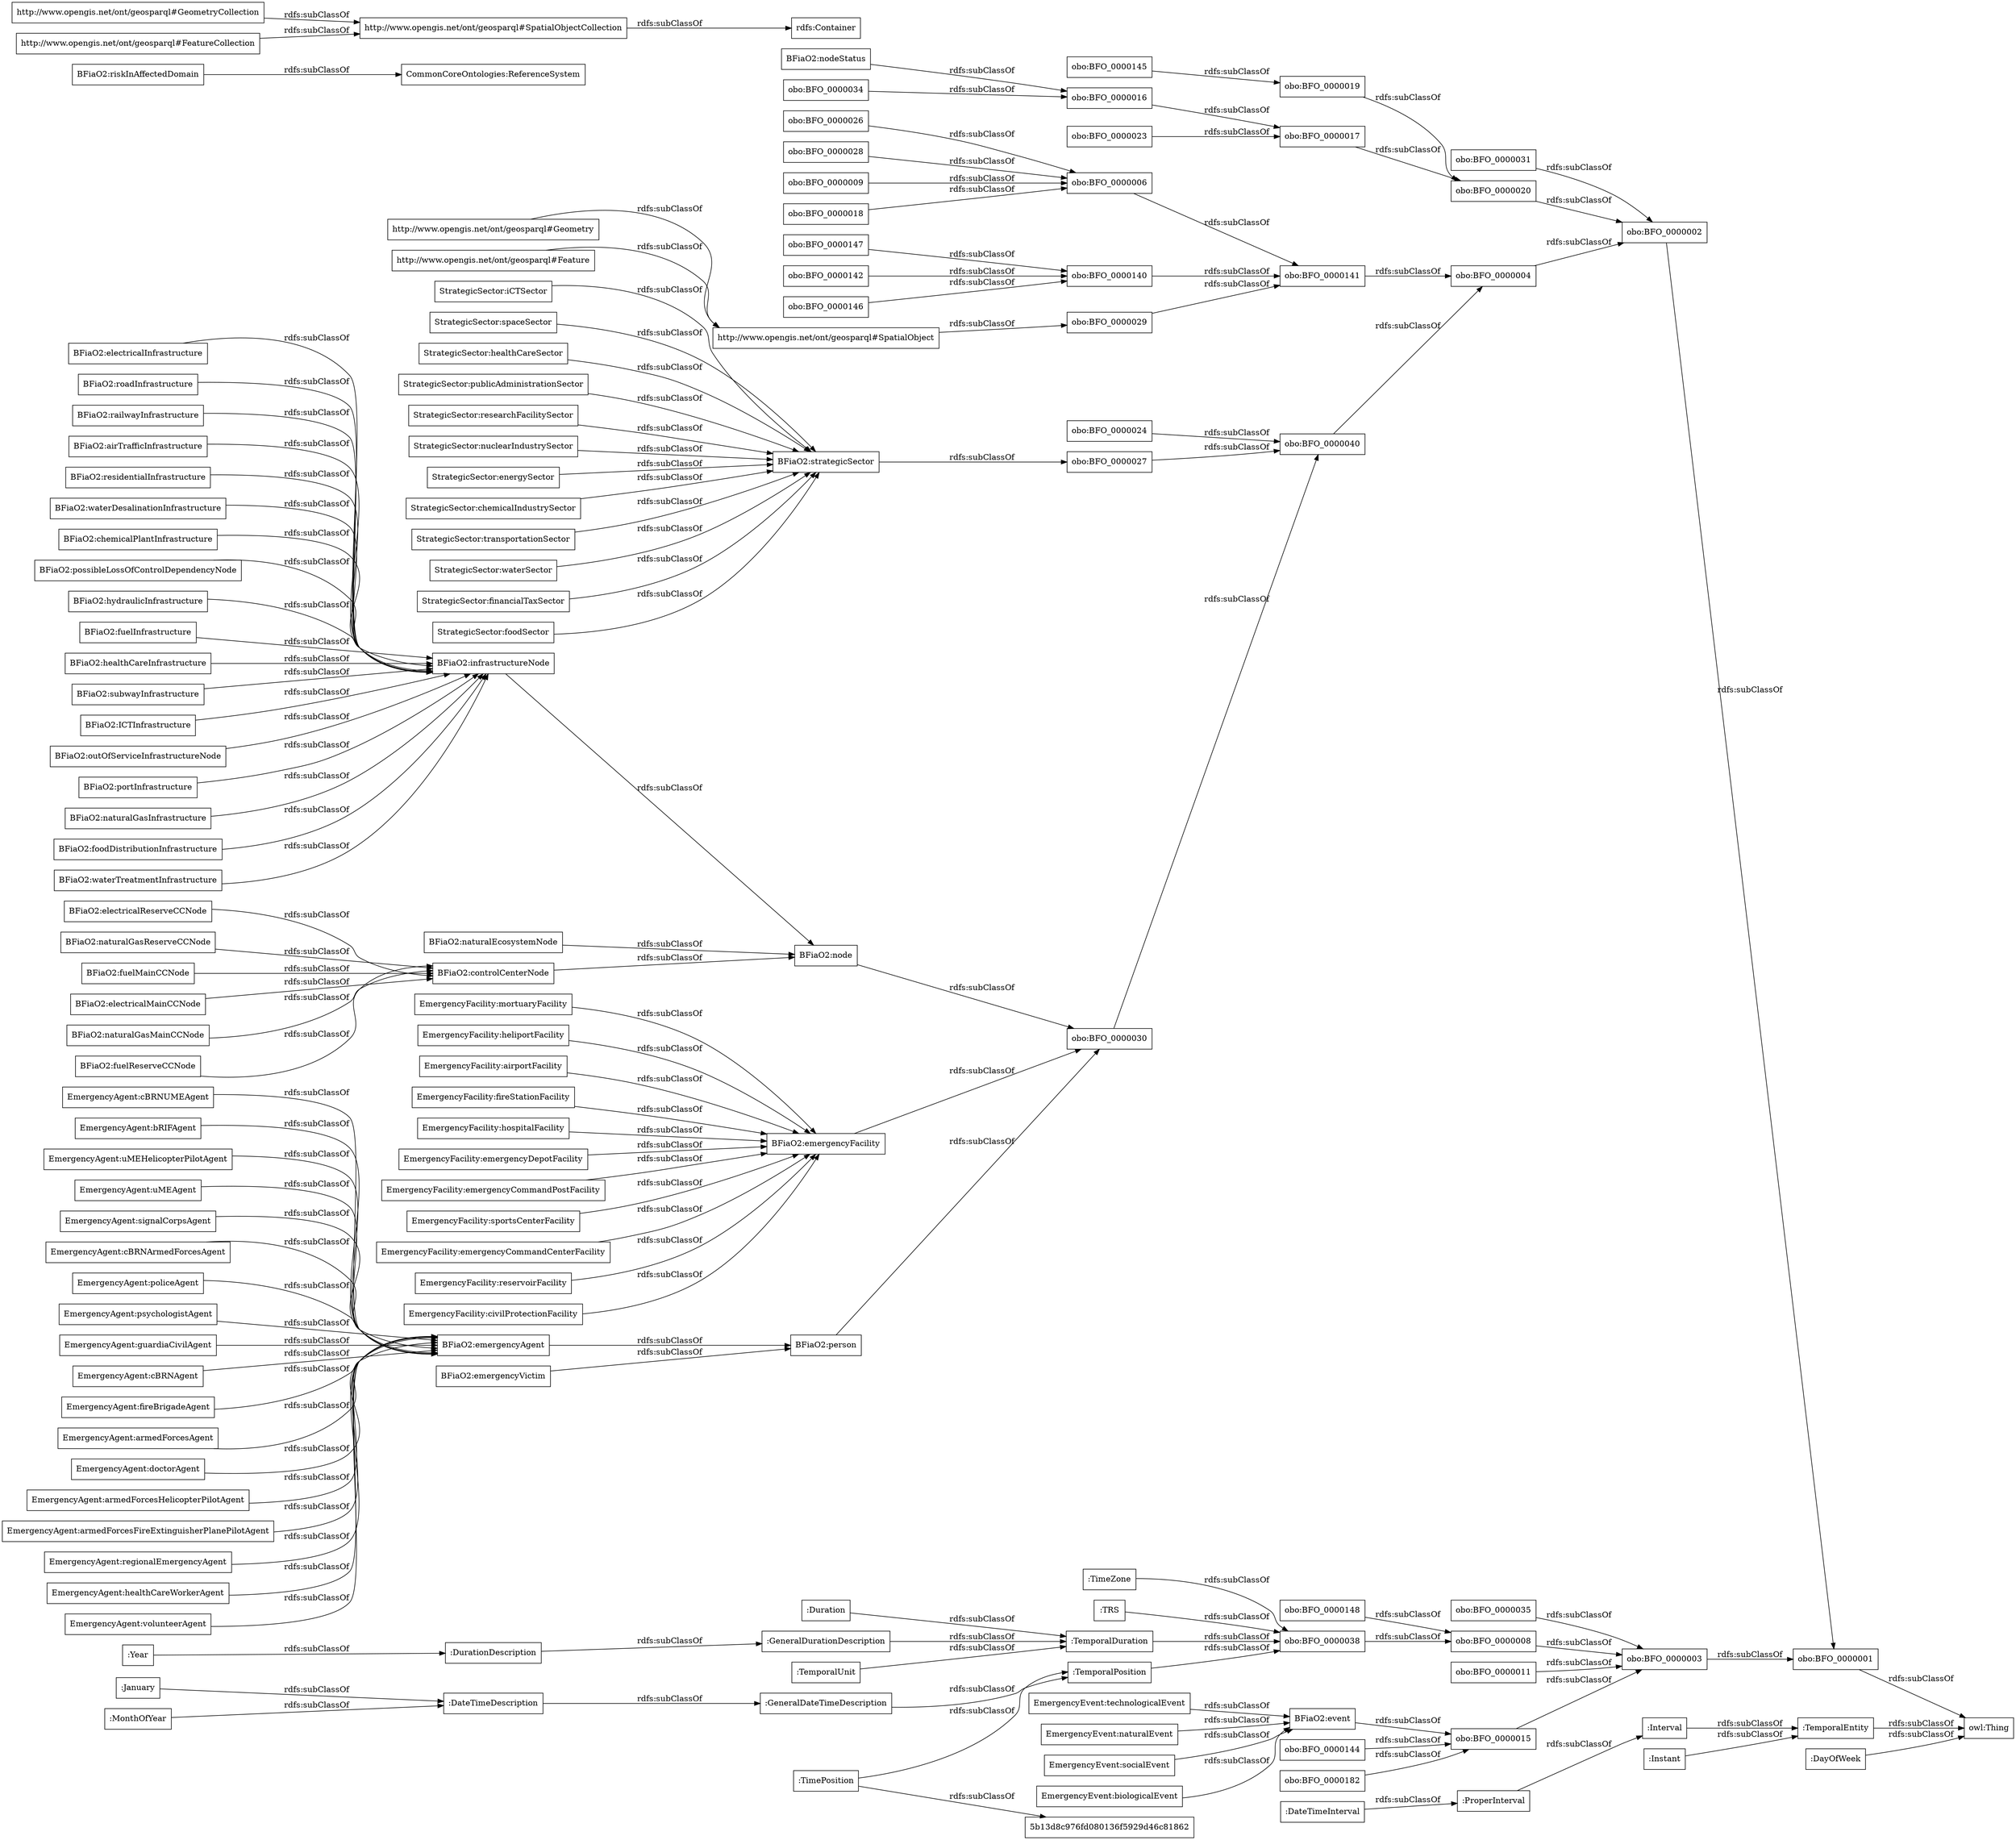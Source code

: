 digraph ar2dtool_diagram { 
rankdir=LR;
size="1000"
node [shape = rectangle, color="black"]; "EmergencyEvent:technologicalEvent" "StrategicSector:iCTSector" "BFiaO2:electricalReserveCCNode" "BFiaO2:electricalInfrastructure" "EmergencyAgent:cBRNUMEAgent" "BFiaO2:roadInfrastructure" "BFiaO2:railwayInfrastructure" "BFiaO2:node" "EmergencyAgent:bRIFAgent" "BFiaO2:event" "EmergencyAgent:uMEHelicopterPilotAgent" "EmergencyAgent:uMEAgent" "BFiaO2:airTrafficInfrastructure" "StrategicSector:spaceSector" "EmergencyEvent:naturalEvent" "BFiaO2:strategicSector" "EmergencyAgent:signalCorpsAgent" "StrategicSector:healthCareSector" "BFiaO2:residentialInfrastructure" "StrategicSector:publicAdministrationSector" "EmergencyAgent:cBRNArmedForcesAgent" "BFiaO2:emergencyAgent" "BFiaO2:emergencyFacility" "EmergencyAgent:policeAgent" "BFiaO2:nodeStatus" "EmergencyAgent:psychologistAgent" "EmergencyAgent:guardiaCivilAgent" "StrategicSector:researchFacilitySector" "BFiaO2:riskInAffectedDomain" "BFiaO2:person" "EmergencyAgent:cBRNAgent" "BFiaO2:naturalGasReserveCCNode" "EmergencyAgent:fireBrigadeAgent" "BFiaO2:waterDesalinationInfrastructure" "BFiaO2:fuelMainCCNode" "StrategicSector:nuclearIndustrySector" "EmergencyEvent:socialEvent" "BFiaO2:chemicalPlantInfrastructure" "EmergencyAgent:armedForcesAgent" "StrategicSector:energySector" "EmergencyAgent:doctorAgent" "BFiaO2:possibleLossOfControlDependencyNode" "BFiaO2:emergencyVictim" "StrategicSector:chemicalIndustrySector" "BFiaO2:hydraulicInfrastructure" "BFiaO2:infrastructureNode" "StrategicSector:transportationSector" "BFiaO2:electricalMainCCNode" "BFiaO2:naturalGasMainCCNode" "EmergencyAgent:armedForcesHelicopterPilotAgent" "BFiaO2:fuelReserveCCNode" "BFiaO2:fuelInfrastructure" "EmergencyAgent:armedForcesFireExtinguisherPlanePilotAgent" "BFiaO2:healthCareInfrastructure" "StrategicSector:waterSector" "EmergencyEvent:biologicalEvent" "StrategicSector:financialTaxSector" "BFiaO2:subwayInfrastructure" "BFiaO2:ICTInfrastructure" "BFiaO2:outOfServiceInfrastructureNode" "EmergencyAgent:regionalEmergencyAgent" "EmergencyAgent:healthCareWorkerAgent" "BFiaO2:portInfrastructure" "BFiaO2:naturalEcosystemNode" "BFiaO2:controlCenterNode" "StrategicSector:foodSector" "BFiaO2:naturalGasInfrastructure" "BFiaO2:foodDistributionInfrastructure" "BFiaO2:waterTreatmentInfrastructure" "EmergencyAgent:volunteerAgent" "obo:BFO_0000002" "obo:BFO_0000144" "obo:BFO_0000035" "obo:BFO_0000003" "obo:BFO_0000148" "obo:BFO_0000026" "obo:BFO_0000008" "obo:BFO_0000141" "obo:BFO_0000001" "obo:BFO_0000034" "obo:BFO_0000024" "obo:BFO_0000006" "obo:BFO_0000016" "obo:BFO_0000038" "obo:BFO_0000028" "obo:BFO_0000140" "obo:BFO_0000031" "obo:BFO_0000029" "obo:BFO_0000019" "obo:BFO_0000147" "obo:BFO_0000040" "obo:BFO_0000023" "obo:BFO_0000182" "obo:BFO_0000027" "obo:BFO_0000017" "obo:BFO_0000011" "obo:BFO_0000009" "obo:BFO_0000145" "obo:BFO_0000142" "obo:BFO_0000030" "obo:BFO_0000020" "obo:BFO_0000004" "obo:BFO_0000015" "obo:BFO_0000018" "obo:BFO_0000146" ":TimeZone" ":GeneralDateTimeDescription" ":DateTimeInterval" ":DurationDescription" ":TRS" ":TemporalDuration" ":Duration" ":GeneralDurationDescription" ":January" ":ProperInterval" ":TimePosition" ":TemporalPosition" ":Interval" ":TemporalEntity" ":Year" ":MonthOfYear" ":DateTimeDescription" "5b13d8c976fd080136f5929d46c81862" ":TemporalUnit" ":Instant" ":DayOfWeek" "http://www.opengis.net/ont/geosparql#SpatialObjectCollection" "http://www.opengis.net/ont/geosparql#SpatialObject" "http://www.opengis.net/ont/geosparql#GeometryCollection" "http://www.opengis.net/ont/geosparql#Geometry" "http://www.opengis.net/ont/geosparql#FeatureCollection" "http://www.opengis.net/ont/geosparql#Feature" ; /*classes style*/
	":TemporalDuration" -> "obo:BFO_0000038" [ label = "rdfs:subClassOf" ];
	":DateTimeDescription" -> ":GeneralDateTimeDescription" [ label = "rdfs:subClassOf" ];
	"BFiaO2:riskInAffectedDomain" -> "CommonCoreOntologies:ReferenceSystem" [ label = "rdfs:subClassOf" ];
	"EmergencyAgent:policeAgent" -> "BFiaO2:emergencyAgent" [ label = "rdfs:subClassOf" ];
	"obo:BFO_0000144" -> "obo:BFO_0000015" [ label = "rdfs:subClassOf" ];
	":TimeZone" -> "obo:BFO_0000038" [ label = "rdfs:subClassOf" ];
	"obo:BFO_0000031" -> "obo:BFO_0000002" [ label = "rdfs:subClassOf" ];
	"obo:BFO_0000003" -> "obo:BFO_0000001" [ label = "rdfs:subClassOf" ];
	"EmergencyFacility:mortuaryFacility" -> "BFiaO2:emergencyFacility" [ label = "rdfs:subClassOf" ];
	"BFiaO2:possibleLossOfControlDependencyNode" -> "BFiaO2:infrastructureNode" [ label = "rdfs:subClassOf" ];
	"BFiaO2:subwayInfrastructure" -> "BFiaO2:infrastructureNode" [ label = "rdfs:subClassOf" ];
	"EmergencyAgent:psychologistAgent" -> "BFiaO2:emergencyAgent" [ label = "rdfs:subClassOf" ];
	"EmergencyAgent:healthCareWorkerAgent" -> "BFiaO2:emergencyAgent" [ label = "rdfs:subClassOf" ];
	"EmergencyAgent:signalCorpsAgent" -> "BFiaO2:emergencyAgent" [ label = "rdfs:subClassOf" ];
	"obo:BFO_0000016" -> "obo:BFO_0000017" [ label = "rdfs:subClassOf" ];
	":Instant" -> ":TemporalEntity" [ label = "rdfs:subClassOf" ];
	"EmergencyFacility:heliportFacility" -> "BFiaO2:emergencyFacility" [ label = "rdfs:subClassOf" ];
	"obo:BFO_0000029" -> "obo:BFO_0000141" [ label = "rdfs:subClassOf" ];
	"EmergencyAgent:armedForcesHelicopterPilotAgent" -> "BFiaO2:emergencyAgent" [ label = "rdfs:subClassOf" ];
	"EmergencyAgent:armedForcesFireExtinguisherPlanePilotAgent" -> "BFiaO2:emergencyAgent" [ label = "rdfs:subClassOf" ];
	"EmergencyFacility:airportFacility" -> "BFiaO2:emergencyFacility" [ label = "rdfs:subClassOf" ];
	"BFiaO2:electricalMainCCNode" -> "BFiaO2:controlCenterNode" [ label = "rdfs:subClassOf" ];
	"obo:BFO_0000023" -> "obo:BFO_0000017" [ label = "rdfs:subClassOf" ];
	"EmergencyFacility:fireStationFacility" -> "BFiaO2:emergencyFacility" [ label = "rdfs:subClassOf" ];
	"BFiaO2:airTrafficInfrastructure" -> "BFiaO2:infrastructureNode" [ label = "rdfs:subClassOf" ];
	"BFiaO2:residentialInfrastructure" -> "BFiaO2:infrastructureNode" [ label = "rdfs:subClassOf" ];
	"BFiaO2:nodeStatus" -> "obo:BFO_0000016" [ label = "rdfs:subClassOf" ];
	"BFiaO2:fuelMainCCNode" -> "BFiaO2:controlCenterNode" [ label = "rdfs:subClassOf" ];
	"http://www.opengis.net/ont/geosparql#Feature" -> "http://www.opengis.net/ont/geosparql#SpatialObject" [ label = "rdfs:subClassOf" ];
	"obo:BFO_0000008" -> "obo:BFO_0000003" [ label = "rdfs:subClassOf" ];
	"StrategicSector:spaceSector" -> "BFiaO2:strategicSector" [ label = "rdfs:subClassOf" ];
	":ProperInterval" -> ":Interval" [ label = "rdfs:subClassOf" ];
	"StrategicSector:financialTaxSector" -> "BFiaO2:strategicSector" [ label = "rdfs:subClassOf" ];
	"obo:BFO_0000030" -> "obo:BFO_0000040" [ label = "rdfs:subClassOf" ];
	"EmergencyAgent:guardiaCivilAgent" -> "BFiaO2:emergencyAgent" [ label = "rdfs:subClassOf" ];
	"obo:BFO_0000002" -> "obo:BFO_0000001" [ label = "rdfs:subClassOf" ];
	"StrategicSector:researchFacilitySector" -> "BFiaO2:strategicSector" [ label = "rdfs:subClassOf" ];
	"obo:BFO_0000015" -> "obo:BFO_0000003" [ label = "rdfs:subClassOf" ];
	"EmergencyAgent:volunteerAgent" -> "BFiaO2:emergencyAgent" [ label = "rdfs:subClassOf" ];
	"BFiaO2:naturalGasMainCCNode" -> "BFiaO2:controlCenterNode" [ label = "rdfs:subClassOf" ];
	"BFiaO2:emergencyAgent" -> "BFiaO2:person" [ label = "rdfs:subClassOf" ];
	"obo:BFO_0000028" -> "obo:BFO_0000006" [ label = "rdfs:subClassOf" ];
	"BFiaO2:portInfrastructure" -> "BFiaO2:infrastructureNode" [ label = "rdfs:subClassOf" ];
	"StrategicSector:chemicalIndustrySector" -> "BFiaO2:strategicSector" [ label = "rdfs:subClassOf" ];
	":MonthOfYear" -> ":DateTimeDescription" [ label = "rdfs:subClassOf" ];
	"StrategicSector:foodSector" -> "BFiaO2:strategicSector" [ label = "rdfs:subClassOf" ];
	"BFiaO2:emergencyVictim" -> "BFiaO2:person" [ label = "rdfs:subClassOf" ];
	"obo:BFO_0000148" -> "obo:BFO_0000008" [ label = "rdfs:subClassOf" ];
	"obo:BFO_0000035" -> "obo:BFO_0000003" [ label = "rdfs:subClassOf" ];
	"BFiaO2:chemicalPlantInfrastructure" -> "BFiaO2:infrastructureNode" [ label = "rdfs:subClassOf" ];
	"obo:BFO_0000142" -> "obo:BFO_0000140" [ label = "rdfs:subClassOf" ];
	"EmergencyFacility:hospitalFacility" -> "BFiaO2:emergencyFacility" [ label = "rdfs:subClassOf" ];
	"BFiaO2:foodDistributionInfrastructure" -> "BFiaO2:infrastructureNode" [ label = "rdfs:subClassOf" ];
	"BFiaO2:fuelInfrastructure" -> "BFiaO2:infrastructureNode" [ label = "rdfs:subClassOf" ];
	"EmergencyFacility:emergencyDepotFacility" -> "BFiaO2:emergencyFacility" [ label = "rdfs:subClassOf" ];
	"obo:BFO_0000001" -> "owl:Thing" [ label = "rdfs:subClassOf" ];
	"BFiaO2:node" -> "obo:BFO_0000030" [ label = "rdfs:subClassOf" ];
	"EmergencyAgent:doctorAgent" -> "BFiaO2:emergencyAgent" [ label = "rdfs:subClassOf" ];
	"EmergencyEvent:biologicalEvent" -> "BFiaO2:event" [ label = "rdfs:subClassOf" ];
	"EmergencyFacility:emergencyCommandPostFacility" -> "BFiaO2:emergencyFacility" [ label = "rdfs:subClassOf" ];
	"StrategicSector:nuclearIndustrySector" -> "BFiaO2:strategicSector" [ label = "rdfs:subClassOf" ];
	"obo:BFO_0000027" -> "obo:BFO_0000040" [ label = "rdfs:subClassOf" ];
	":Duration" -> ":TemporalDuration" [ label = "rdfs:subClassOf" ];
	"BFiaO2:electricalReserveCCNode" -> "BFiaO2:controlCenterNode" [ label = "rdfs:subClassOf" ];
	"StrategicSector:healthCareSector" -> "BFiaO2:strategicSector" [ label = "rdfs:subClassOf" ];
	"EmergencyEvent:naturalEvent" -> "BFiaO2:event" [ label = "rdfs:subClassOf" ];
	"BFiaO2:emergencyFacility" -> "obo:BFO_0000030" [ label = "rdfs:subClassOf" ];
	"StrategicSector:publicAdministrationSector" -> "BFiaO2:strategicSector" [ label = "rdfs:subClassOf" ];
	"obo:BFO_0000147" -> "obo:BFO_0000140" [ label = "rdfs:subClassOf" ];
	"obo:BFO_0000034" -> "obo:BFO_0000016" [ label = "rdfs:subClassOf" ];
	"BFiaO2:ICTInfrastructure" -> "BFiaO2:infrastructureNode" [ label = "rdfs:subClassOf" ];
	"obo:BFO_0000006" -> "obo:BFO_0000141" [ label = "rdfs:subClassOf" ];
	"EmergencyAgent:cBRNArmedForcesAgent" -> "BFiaO2:emergencyAgent" [ label = "rdfs:subClassOf" ];
	"BFiaO2:roadInfrastructure" -> "BFiaO2:infrastructureNode" [ label = "rdfs:subClassOf" ];
	"EmergencyEvent:socialEvent" -> "BFiaO2:event" [ label = "rdfs:subClassOf" ];
	"obo:BFO_0000019" -> "obo:BFO_0000020" [ label = "rdfs:subClassOf" ];
	"EmergencyAgent:cBRNAgent" -> "BFiaO2:emergencyAgent" [ label = "rdfs:subClassOf" ];
	"obo:BFO_0000141" -> "obo:BFO_0000004" [ label = "rdfs:subClassOf" ];
	"EmergencyFacility:sportsCenterFacility" -> "BFiaO2:emergencyFacility" [ label = "rdfs:subClassOf" ];
	"obo:BFO_0000182" -> "obo:BFO_0000015" [ label = "rdfs:subClassOf" ];
	"StrategicSector:waterSector" -> "BFiaO2:strategicSector" [ label = "rdfs:subClassOf" ];
	"StrategicSector:transportationSector" -> "BFiaO2:strategicSector" [ label = "rdfs:subClassOf" ];
	":TimePosition" -> "5b13d8c976fd080136f5929d46c81862" [ label = "rdfs:subClassOf" ];
	":TimePosition" -> ":TemporalPosition" [ label = "rdfs:subClassOf" ];
	":TemporalEntity" -> "owl:Thing" [ label = "rdfs:subClassOf" ];
	"obo:BFO_0000026" -> "obo:BFO_0000006" [ label = "rdfs:subClassOf" ];
	"EmergencyAgent:uMEHelicopterPilotAgent" -> "BFiaO2:emergencyAgent" [ label = "rdfs:subClassOf" ];
	"StrategicSector:iCTSector" -> "BFiaO2:strategicSector" [ label = "rdfs:subClassOf" ];
	":TRS" -> "obo:BFO_0000038" [ label = "rdfs:subClassOf" ];
	"http://www.opengis.net/ont/geosparql#SpatialObjectCollection" -> "rdfs:Container" [ label = "rdfs:subClassOf" ];
	"BFiaO2:strategicSector" -> "obo:BFO_0000027" [ label = "rdfs:subClassOf" ];
	"http://www.opengis.net/ont/geosparql#FeatureCollection" -> "http://www.opengis.net/ont/geosparql#SpatialObjectCollection" [ label = "rdfs:subClassOf" ];
	"BFiaO2:healthCareInfrastructure" -> "BFiaO2:infrastructureNode" [ label = "rdfs:subClassOf" ];
	"EmergencyAgent:fireBrigadeAgent" -> "BFiaO2:emergencyAgent" [ label = "rdfs:subClassOf" ];
	"BFiaO2:outOfServiceInfrastructureNode" -> "BFiaO2:infrastructureNode" [ label = "rdfs:subClassOf" ];
	"BFiaO2:naturalGasInfrastructure" -> "BFiaO2:infrastructureNode" [ label = "rdfs:subClassOf" ];
	"BFiaO2:controlCenterNode" -> "BFiaO2:node" [ label = "rdfs:subClassOf" ];
	"BFiaO2:naturalGasReserveCCNode" -> "BFiaO2:controlCenterNode" [ label = "rdfs:subClassOf" ];
	"EmergencyAgent:regionalEmergencyAgent" -> "BFiaO2:emergencyAgent" [ label = "rdfs:subClassOf" ];
	"obo:BFO_0000020" -> "obo:BFO_0000002" [ label = "rdfs:subClassOf" ];
	"obo:BFO_0000146" -> "obo:BFO_0000140" [ label = "rdfs:subClassOf" ];
	":GeneralDurationDescription" -> ":TemporalDuration" [ label = "rdfs:subClassOf" ];
	"BFiaO2:waterTreatmentInfrastructure" -> "BFiaO2:infrastructureNode" [ label = "rdfs:subClassOf" ];
	"EmergencyFacility:emergencyCommandCenterFacility" -> "BFiaO2:emergencyFacility" [ label = "rdfs:subClassOf" ];
	"EmergencyAgent:uMEAgent" -> "BFiaO2:emergencyAgent" [ label = "rdfs:subClassOf" ];
	"BFiaO2:fuelReserveCCNode" -> "BFiaO2:controlCenterNode" [ label = "rdfs:subClassOf" ];
	"BFiaO2:waterDesalinationInfrastructure" -> "BFiaO2:infrastructureNode" [ label = "rdfs:subClassOf" ];
	"obo:BFO_0000018" -> "obo:BFO_0000006" [ label = "rdfs:subClassOf" ];
	"BFiaO2:person" -> "obo:BFO_0000030" [ label = "rdfs:subClassOf" ];
	"EmergencyFacility:reservoirFacility" -> "BFiaO2:emergencyFacility" [ label = "rdfs:subClassOf" ];
	"BFiaO2:electricalInfrastructure" -> "BFiaO2:infrastructureNode" [ label = "rdfs:subClassOf" ];
	"obo:BFO_0000140" -> "obo:BFO_0000141" [ label = "rdfs:subClassOf" ];
	":DateTimeInterval" -> ":ProperInterval" [ label = "rdfs:subClassOf" ];
	"EmergencyEvent:technologicalEvent" -> "BFiaO2:event" [ label = "rdfs:subClassOf" ];
	"EmergencyAgent:bRIFAgent" -> "BFiaO2:emergencyAgent" [ label = "rdfs:subClassOf" ];
	"BFiaO2:naturalEcosystemNode" -> "BFiaO2:node" [ label = "rdfs:subClassOf" ];
	"obo:BFO_0000040" -> "obo:BFO_0000004" [ label = "rdfs:subClassOf" ];
	"http://www.opengis.net/ont/geosparql#Geometry" -> "http://www.opengis.net/ont/geosparql#SpatialObject" [ label = "rdfs:subClassOf" ];
	":Interval" -> ":TemporalEntity" [ label = "rdfs:subClassOf" ];
	":GeneralDateTimeDescription" -> ":TemporalPosition" [ label = "rdfs:subClassOf" ];
	"BFiaO2:event" -> "obo:BFO_0000015" [ label = "rdfs:subClassOf" ];
	"obo:BFO_0000038" -> "obo:BFO_0000008" [ label = "rdfs:subClassOf" ];
	":January" -> ":DateTimeDescription" [ label = "rdfs:subClassOf" ];
	"BFiaO2:hydraulicInfrastructure" -> "BFiaO2:infrastructureNode" [ label = "rdfs:subClassOf" ];
	"BFiaO2:infrastructureNode" -> "BFiaO2:node" [ label = "rdfs:subClassOf" ];
	"http://www.opengis.net/ont/geosparql#SpatialObject" -> "obo:BFO_0000029" [ label = "rdfs:subClassOf" ];
	"obo:BFO_0000145" -> "obo:BFO_0000019" [ label = "rdfs:subClassOf" ];
	":DayOfWeek" -> "owl:Thing" [ label = "rdfs:subClassOf" ];
	"BFiaO2:railwayInfrastructure" -> "BFiaO2:infrastructureNode" [ label = "rdfs:subClassOf" ];
	"obo:BFO_0000004" -> "obo:BFO_0000002" [ label = "rdfs:subClassOf" ];
	":Year" -> ":DurationDescription" [ label = "rdfs:subClassOf" ];
	"EmergencyFacility:civilProtectionFacility" -> "BFiaO2:emergencyFacility" [ label = "rdfs:subClassOf" ];
	":DurationDescription" -> ":GeneralDurationDescription" [ label = "rdfs:subClassOf" ];
	":TemporalPosition" -> "obo:BFO_0000038" [ label = "rdfs:subClassOf" ];
	"obo:BFO_0000017" -> "obo:BFO_0000020" [ label = "rdfs:subClassOf" ];
	":TemporalUnit" -> ":TemporalDuration" [ label = "rdfs:subClassOf" ];
	"EmergencyAgent:cBRNUMEAgent" -> "BFiaO2:emergencyAgent" [ label = "rdfs:subClassOf" ];
	"obo:BFO_0000011" -> "obo:BFO_0000003" [ label = "rdfs:subClassOf" ];
	"http://www.opengis.net/ont/geosparql#GeometryCollection" -> "http://www.opengis.net/ont/geosparql#SpatialObjectCollection" [ label = "rdfs:subClassOf" ];
	"EmergencyAgent:armedForcesAgent" -> "BFiaO2:emergencyAgent" [ label = "rdfs:subClassOf" ];
	"obo:BFO_0000024" -> "obo:BFO_0000040" [ label = "rdfs:subClassOf" ];
	"StrategicSector:energySector" -> "BFiaO2:strategicSector" [ label = "rdfs:subClassOf" ];
	"obo:BFO_0000009" -> "obo:BFO_0000006" [ label = "rdfs:subClassOf" ];

}

